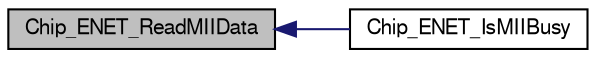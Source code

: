 digraph "Chip_ENET_ReadMIIData"
{
  edge [fontname="FreeSans",fontsize="10",labelfontname="FreeSans",labelfontsize="10"];
  node [fontname="FreeSans",fontsize="10",shape=record];
  rankdir="LR";
  Node1 [label="Chip_ENET_ReadMIIData",height=0.2,width=0.4,color="black", fillcolor="grey75", style="filled", fontcolor="black"];
  Node1 -> Node2 [dir="back",color="midnightblue",fontsize="10",style="solid"];
  Node2 [label="Chip_ENET_IsMIIBusy",height=0.2,width=0.4,color="black", fillcolor="white", style="filled",URL="$group__ENET__17XX__40XX.html#ga2ae5389a2b99d6006980083d02667e07",tooltip="Returns MII link (PHY) busy status. "];
}
